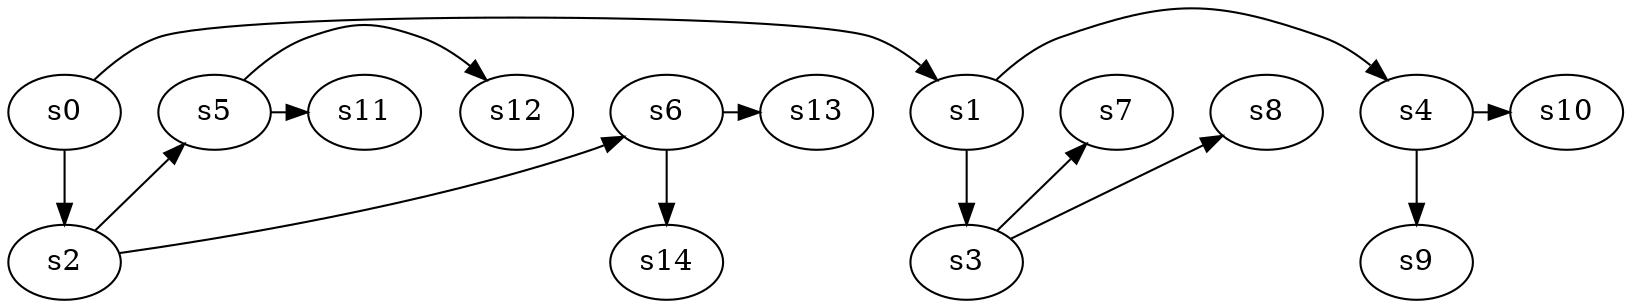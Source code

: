 digraph game_0313_branch_4_2 {
    s0 [name="s0", player=1, target=1];
    s1 [name="s1", player=0, target=1];
    s2 [name="s2", player=1];
    s3 [name="s3", player=0, target=1];
    s4 [name="s4", player=1];
    s5 [name="s5", player=0, target=1];
    s6 [name="s6", player=1];
    s7 [name="s7", player=1, target=1];
    s8 [name="s8", player=0, target=1];
    s9 [name="s9", player=0];
    s10 [name="s10", player=0];
    s11 [name="s11", player=0];
    s12 [name="s12", player=0];
    s13 [name="s13", player=1];
    s14 [name="s14", player=0];

    s0 -> s1 [constraint="time == 11"];
    s0 -> s2;
    s1 -> s3;
    s1 -> s4 [constraint="time % 4 == 0 || time % 2 == 1"];
    s2 -> s5 [constraint="time % 6 == 5"];
    s2 -> s6 [constraint="!(time % 3 == 0)"];
    s3 -> s7 [constraint="time == 2"];
    s3 -> s8 [constraint="time == 4 || time == 5 || time == 6 || time == 14"];
    s4 -> s9;
    s4 -> s10 [constraint="time == 0 || time == 7 || time == 10 || time == 12"];
    s5 -> s11 [constraint="time % 6 == 5"];
    s5 -> s12 [constraint="time % 3 == 0 || time % 3 == 1"];
    s6 -> s13 [constraint="time == 8 || time == 10 || time == 12 || time == 13"];
    s6 -> s14;
}
